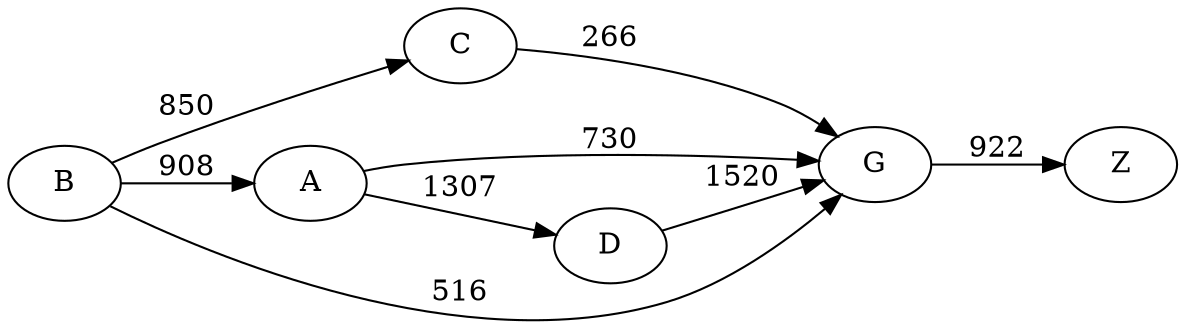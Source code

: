 digraph G {
	rankdir=LR size="8,5"
	B
	C
	B -> C [label=850]
	B
	A
	B -> A [label=908]
	B
	G
	B -> G [label=516]
	C
	G
	C -> G [label=266]
	G
	Z
	G -> Z [label=922]
	A
	G
	A -> G [label=730]
	A
	D
	A -> D [label=1307]
	D
	G
	D -> G [label=1520]
}
